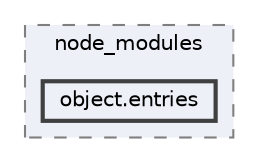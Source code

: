 digraph "pkiclassroomrescheduler/src/main/frontend/node_modules/object.entries"
{
 // LATEX_PDF_SIZE
  bgcolor="transparent";
  edge [fontname=Helvetica,fontsize=10,labelfontname=Helvetica,labelfontsize=10];
  node [fontname=Helvetica,fontsize=10,shape=box,height=0.2,width=0.4];
  compound=true
  subgraph clusterdir_72953eda66ccb3a2722c28e1c3e6c23b {
    graph [ bgcolor="#edf0f7", pencolor="grey50", label="node_modules", fontname=Helvetica,fontsize=10 style="filled,dashed", URL="dir_72953eda66ccb3a2722c28e1c3e6c23b.html",tooltip=""]
  dir_d2fe403a6e19d7742ab50e1784bf4045 [label="object.entries", fillcolor="#edf0f7", color="grey25", style="filled,bold", URL="dir_d2fe403a6e19d7742ab50e1784bf4045.html",tooltip=""];
  }
}
